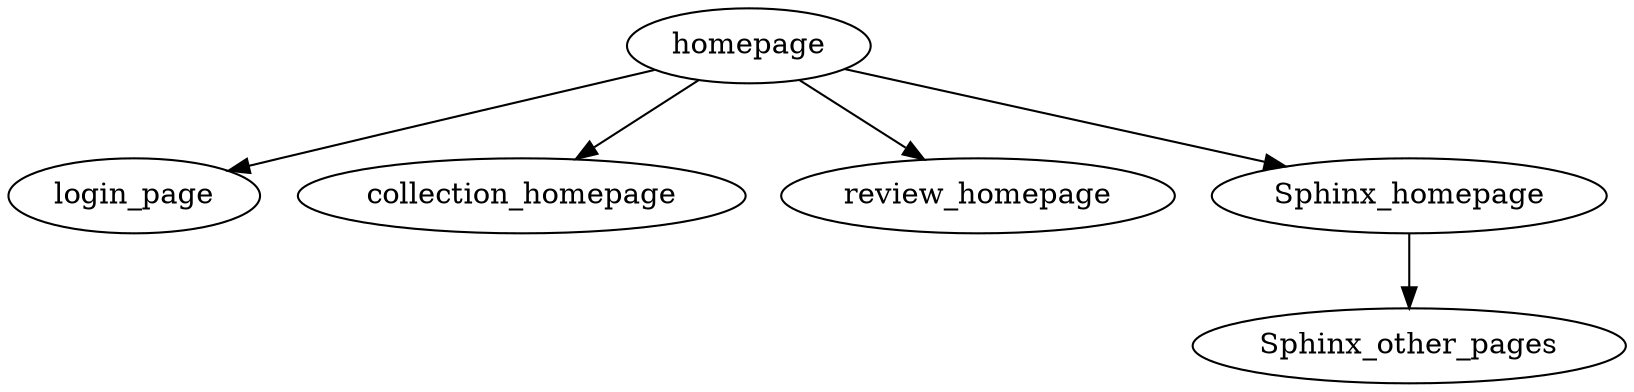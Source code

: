digraph nolcat_sitemap {
    /* *** NoLCAT SITEMAP *** */

    /* *** Homepage and Authentication *** */
    // The web app homepage and pages for authentication
    homepage
    homepage -> login_page
    homepage -> collection_homepage
    homepage -> review_homepage
    homepage -> Sphinx_homepage
    

    login_page
    // And any other pages needed for authentication


    /* *** Collecting Usage Statistics *** */
    // Pages for collecting usage statistics
    collection_homepage
    
    /*
        - initialization wizard
        - upload R4 reports
        - upload R5 reports
        - run sushi harvester
        - AUCT
        - viewing and editing some notes
    */


    /* *** Reviewing Usage Statistics *** */
    // Pages for reviewing usage data
    review_homepage

    /*
        - generate query via dropdown
        - write sql
        - data viz
        - view notes
        - edit notes
    */


    /* *** Program Documentation *** */
    // The Sphinx documentation for the web app
    Sphinx_homepage
    Sphinx_homepage -> Sphinx_other_pages

    Sphinx_other_pages // Use Sphinx itself for site organization
}